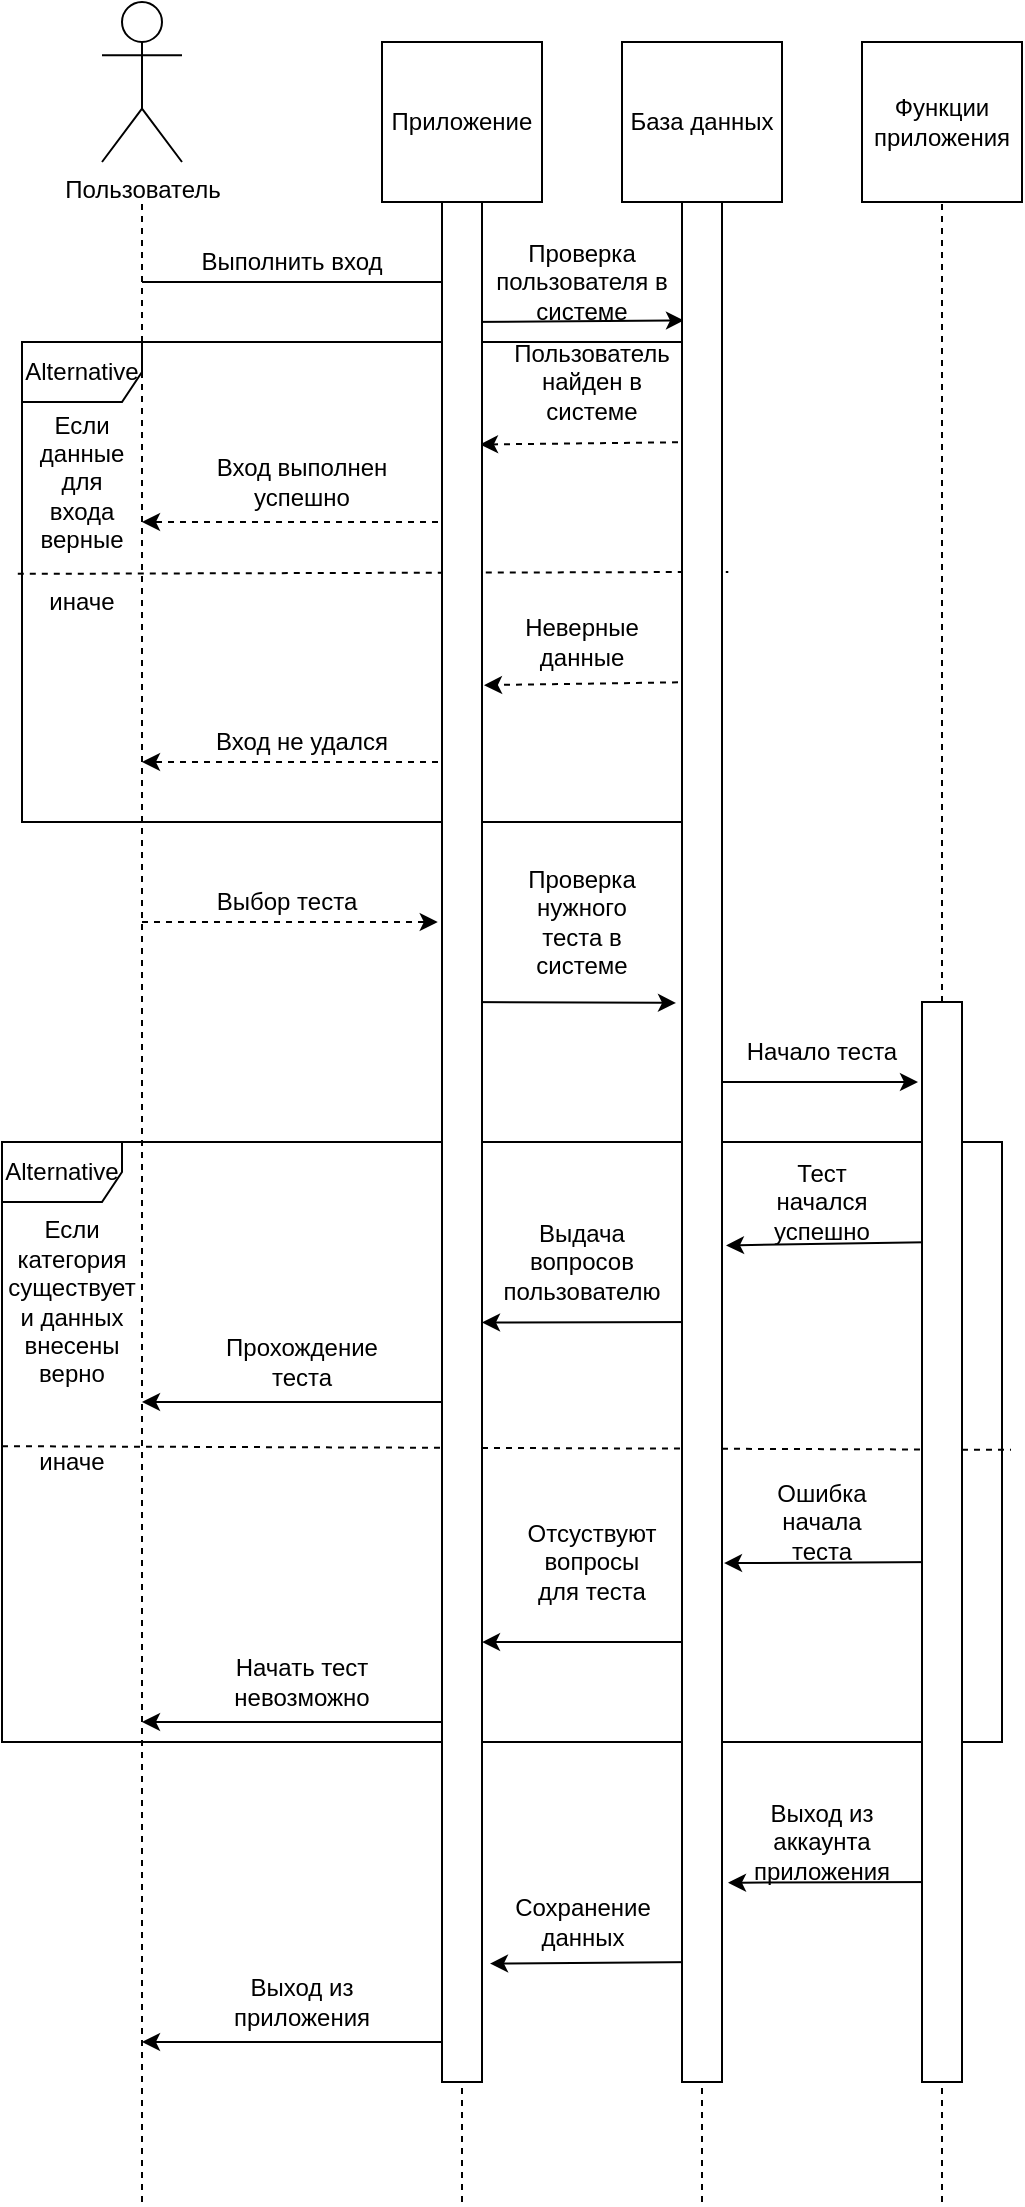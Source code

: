 <mxfile version="13.0.3" type="device"><diagram id="F00BWoBYVod1rhiGwKkq" name="Страница 1"><mxGraphModel dx="1086" dy="626" grid="0" gridSize="10" guides="1" tooltips="1" connect="1" arrows="1" fold="1" page="0" pageScale="1" pageWidth="827" pageHeight="1169" math="0" shadow="0"><root><mxCell id="0"/><mxCell id="1" parent="0"/><mxCell id="EuxojOusJTV3NIBRAuv4-1" value="Пользователь" style="shape=umlActor;verticalLabelPosition=bottom;labelBackgroundColor=#ffffff;verticalAlign=top;html=1;outlineConnect=0;" parent="1" vertex="1"><mxGeometry x="60" y="60" width="40" height="80" as="geometry"/></mxCell><mxCell id="EuxojOusJTV3NIBRAuv4-2" value="Приложение" style="whiteSpace=wrap;html=1;aspect=fixed;" parent="1" vertex="1"><mxGeometry x="200" y="80" width="80" height="80" as="geometry"/></mxCell><mxCell id="EuxojOusJTV3NIBRAuv4-3" value="База данных" style="whiteSpace=wrap;html=1;aspect=fixed;" parent="1" vertex="1"><mxGeometry x="320" y="80" width="80" height="80" as="geometry"/></mxCell><mxCell id="EuxojOusJTV3NIBRAuv4-4" value="Функции приложения" style="whiteSpace=wrap;html=1;aspect=fixed;" parent="1" vertex="1"><mxGeometry x="440" y="80" width="80" height="80" as="geometry"/></mxCell><mxCell id="EuxojOusJTV3NIBRAuv4-5" value="" style="endArrow=none;dashed=1;html=1;" parent="1" edge="1"><mxGeometry width="50" height="50" relative="1" as="geometry"><mxPoint x="80" y="1160" as="sourcePoint"/><mxPoint x="80" y="160" as="targetPoint"/></mxGeometry></mxCell><mxCell id="EuxojOusJTV3NIBRAuv4-8" value="" style="endArrow=none;dashed=1;html=1;" parent="1" edge="1"><mxGeometry width="50" height="50" relative="1" as="geometry"><mxPoint x="240" y="1160" as="sourcePoint"/><mxPoint x="240" y="160" as="targetPoint"/></mxGeometry></mxCell><mxCell id="EuxojOusJTV3NIBRAuv4-9" value="" style="endArrow=none;dashed=1;html=1;entryX=0.5;entryY=1;entryDx=0;entryDy=0;" parent="1" target="EuxojOusJTV3NIBRAuv4-3" edge="1"><mxGeometry width="50" height="50" relative="1" as="geometry"><mxPoint x="360" y="1160" as="sourcePoint"/><mxPoint x="250" y="170" as="targetPoint"/></mxGeometry></mxCell><mxCell id="EuxojOusJTV3NIBRAuv4-10" value="" style="endArrow=none;dashed=1;html=1;entryX=0.5;entryY=1;entryDx=0;entryDy=0;" parent="1" target="EuxojOusJTV3NIBRAuv4-4" edge="1"><mxGeometry width="50" height="50" relative="1" as="geometry"><mxPoint x="480" y="1160" as="sourcePoint"/><mxPoint x="370" y="170" as="targetPoint"/></mxGeometry></mxCell><mxCell id="EuxojOusJTV3NIBRAuv4-11" value="" style="endArrow=classic;html=1;" parent="1" edge="1"><mxGeometry width="50" height="50" relative="1" as="geometry"><mxPoint x="80" y="200" as="sourcePoint"/><mxPoint x="240" y="200" as="targetPoint"/></mxGeometry></mxCell><mxCell id="EuxojOusJTV3NIBRAuv4-13" value="Выполнить вход" style="text;html=1;strokeColor=none;fillColor=none;align=center;verticalAlign=middle;whiteSpace=wrap;rounded=0;" parent="1" vertex="1"><mxGeometry x="80" y="180" width="150" height="20" as="geometry"/></mxCell><mxCell id="EuxojOusJTV3NIBRAuv4-16" value="" style="endArrow=classic;html=1;entryX=0.05;entryY=0.063;entryDx=0;entryDy=0;entryPerimeter=0;" parent="1" target="EuxojOusJTV3NIBRAuv4-64" edge="1"><mxGeometry width="50" height="50" relative="1" as="geometry"><mxPoint x="240" y="220" as="sourcePoint"/><mxPoint x="346" y="222" as="targetPoint"/></mxGeometry></mxCell><mxCell id="EuxojOusJTV3NIBRAuv4-17" value="Проверка пользователя в системе" style="text;html=1;strokeColor=none;fillColor=none;align=center;verticalAlign=middle;whiteSpace=wrap;rounded=0;" parent="1" vertex="1"><mxGeometry x="235" y="190" width="130" height="20" as="geometry"/></mxCell><mxCell id="EuxojOusJTV3NIBRAuv4-18" value="" style="endArrow=classic;html=1;dashed=1;entryX=0.95;entryY=0.129;entryDx=0;entryDy=0;entryPerimeter=0;" parent="1" target="EuxojOusJTV3NIBRAuv4-63" edge="1"><mxGeometry width="50" height="50" relative="1" as="geometry"><mxPoint x="360" y="280" as="sourcePoint"/><mxPoint x="240" y="280" as="targetPoint"/></mxGeometry></mxCell><mxCell id="EuxojOusJTV3NIBRAuv4-19" value="Пользователь найден в системе" style="text;html=1;strokeColor=none;fillColor=none;align=center;verticalAlign=middle;whiteSpace=wrap;rounded=0;" parent="1" vertex="1"><mxGeometry x="255" y="240" width="100" height="20" as="geometry"/></mxCell><mxCell id="EuxojOusJTV3NIBRAuv4-21" value="Alternative" style="shape=umlFrame;whiteSpace=wrap;html=1;" parent="1" vertex="1"><mxGeometry x="20" y="230" width="350" height="240" as="geometry"/></mxCell><mxCell id="EuxojOusJTV3NIBRAuv4-22" value="Если данные для входа верные" style="text;html=1;strokeColor=none;fillColor=none;align=center;verticalAlign=middle;whiteSpace=wrap;rounded=0;" parent="1" vertex="1"><mxGeometry x="30" y="290" width="40" height="20" as="geometry"/></mxCell><mxCell id="EuxojOusJTV3NIBRAuv4-23" value="" style="endArrow=none;dashed=1;html=1;exitX=-0.006;exitY=0.483;exitDx=0;exitDy=0;exitPerimeter=0;entryX=1.009;entryY=0.479;entryDx=0;entryDy=0;entryPerimeter=0;" parent="1" source="EuxojOusJTV3NIBRAuv4-21" target="EuxojOusJTV3NIBRAuv4-21" edge="1"><mxGeometry width="50" height="50" relative="1" as="geometry"><mxPoint x="160" y="400" as="sourcePoint"/><mxPoint x="210" y="350" as="targetPoint"/></mxGeometry></mxCell><mxCell id="EuxojOusJTV3NIBRAuv4-24" value="иначе" style="text;html=1;strokeColor=none;fillColor=none;align=center;verticalAlign=middle;whiteSpace=wrap;rounded=0;" parent="1" vertex="1"><mxGeometry x="30" y="350" width="40" height="20" as="geometry"/></mxCell><mxCell id="EuxojOusJTV3NIBRAuv4-26" value="" style="endArrow=classic;html=1;dashed=1;" parent="1" edge="1"><mxGeometry width="50" height="50" relative="1" as="geometry"><mxPoint x="240" y="320" as="sourcePoint"/><mxPoint x="80" y="320" as="targetPoint"/></mxGeometry></mxCell><mxCell id="EuxojOusJTV3NIBRAuv4-27" value="Вход выполнен успешно" style="text;html=1;strokeColor=none;fillColor=none;align=center;verticalAlign=middle;whiteSpace=wrap;rounded=0;" parent="1" vertex="1"><mxGeometry x="100" y="290" width="120" height="20" as="geometry"/></mxCell><mxCell id="EuxojOusJTV3NIBRAuv4-28" value="" style="endArrow=classic;html=1;dashed=1;entryX=1.05;entryY=0.257;entryDx=0;entryDy=0;entryPerimeter=0;" parent="1" target="EuxojOusJTV3NIBRAuv4-63" edge="1"><mxGeometry width="50" height="50" relative="1" as="geometry"><mxPoint x="360" y="400" as="sourcePoint"/><mxPoint x="240" y="400" as="targetPoint"/></mxGeometry></mxCell><mxCell id="EuxojOusJTV3NIBRAuv4-29" value="Неверные данные" style="text;html=1;strokeColor=none;fillColor=none;align=center;verticalAlign=middle;whiteSpace=wrap;rounded=0;" parent="1" vertex="1"><mxGeometry x="280" y="370" width="40" height="20" as="geometry"/></mxCell><mxCell id="EuxojOusJTV3NIBRAuv4-30" value="" style="endArrow=classic;html=1;dashed=1;" parent="1" edge="1"><mxGeometry width="50" height="50" relative="1" as="geometry"><mxPoint x="240" y="440" as="sourcePoint"/><mxPoint x="80" y="440" as="targetPoint"/></mxGeometry></mxCell><mxCell id="EuxojOusJTV3NIBRAuv4-31" value="Вход не удался" style="text;html=1;strokeColor=none;fillColor=none;align=center;verticalAlign=middle;whiteSpace=wrap;rounded=0;" parent="1" vertex="1"><mxGeometry x="110" y="420" width="100" height="20" as="geometry"/></mxCell><mxCell id="EuxojOusJTV3NIBRAuv4-34" value="" style="endArrow=classic;html=1;entryX=-0.15;entryY=0.426;entryDx=0;entryDy=0;entryPerimeter=0;" parent="1" target="EuxojOusJTV3NIBRAuv4-64" edge="1"><mxGeometry width="50" height="50" relative="1" as="geometry"><mxPoint x="240" y="560" as="sourcePoint"/><mxPoint x="360" y="560" as="targetPoint"/></mxGeometry></mxCell><mxCell id="EuxojOusJTV3NIBRAuv4-35" value="Проверка нужного теста в системе" style="text;html=1;strokeColor=none;fillColor=none;align=center;verticalAlign=middle;whiteSpace=wrap;rounded=0;" parent="1" vertex="1"><mxGeometry x="275" y="510" width="50" height="20" as="geometry"/></mxCell><mxCell id="EuxojOusJTV3NIBRAuv4-37" value="" style="endArrow=classic;html=1;" parent="1" edge="1"><mxGeometry width="50" height="50" relative="1" as="geometry"><mxPoint x="360" y="600" as="sourcePoint"/><mxPoint x="468" y="600" as="targetPoint"/></mxGeometry></mxCell><mxCell id="EuxojOusJTV3NIBRAuv4-38" value="Начало теста" style="text;html=1;strokeColor=none;fillColor=none;align=center;verticalAlign=middle;whiteSpace=wrap;rounded=0;" parent="1" vertex="1"><mxGeometry x="380" y="575" width="80" height="20" as="geometry"/></mxCell><mxCell id="EuxojOusJTV3NIBRAuv4-39" value="Alternative" style="shape=umlFrame;whiteSpace=wrap;html=1;" parent="1" vertex="1"><mxGeometry x="10" y="630" width="500" height="300" as="geometry"/></mxCell><mxCell id="EuxojOusJTV3NIBRAuv4-40" value="Если категория существует и данных внесены верно" style="text;html=1;strokeColor=none;fillColor=none;align=center;verticalAlign=middle;whiteSpace=wrap;rounded=0;" parent="1" vertex="1"><mxGeometry x="30" y="690" width="30" height="40" as="geometry"/></mxCell><mxCell id="EuxojOusJTV3NIBRAuv4-41" value="" style="endArrow=none;dashed=1;html=1;exitX=0;exitY=0.507;exitDx=0;exitDy=0;exitPerimeter=0;entryX=1.009;entryY=0.513;entryDx=0;entryDy=0;entryPerimeter=0;" parent="1" source="EuxojOusJTV3NIBRAuv4-39" target="EuxojOusJTV3NIBRAuv4-39" edge="1"><mxGeometry width="50" height="50" relative="1" as="geometry"><mxPoint x="27.9" y="355.92" as="sourcePoint"/><mxPoint x="383.15" y="354.96" as="targetPoint"/></mxGeometry></mxCell><mxCell id="EuxojOusJTV3NIBRAuv4-42" value="иначе" style="text;html=1;strokeColor=none;fillColor=none;align=center;verticalAlign=middle;whiteSpace=wrap;rounded=0;" parent="1" vertex="1"><mxGeometry x="25" y="780" width="40" height="20" as="geometry"/></mxCell><mxCell id="EuxojOusJTV3NIBRAuv4-44" value="" style="endArrow=classic;html=1;entryX=1.1;entryY=0.555;entryDx=0;entryDy=0;entryPerimeter=0;" parent="1" target="EuxojOusJTV3NIBRAuv4-64" edge="1"><mxGeometry width="50" height="50" relative="1" as="geometry"><mxPoint x="480" y="680" as="sourcePoint"/><mxPoint x="360" y="680" as="targetPoint"/></mxGeometry></mxCell><mxCell id="EuxojOusJTV3NIBRAuv4-45" value="Тест начался успешно" style="text;html=1;strokeColor=none;fillColor=none;align=center;verticalAlign=middle;whiteSpace=wrap;rounded=0;" parent="1" vertex="1"><mxGeometry x="400" y="650" width="40" height="20" as="geometry"/></mxCell><mxCell id="EuxojOusJTV3NIBRAuv4-46" value="" style="endArrow=classic;html=1;entryX=1;entryY=0.596;entryDx=0;entryDy=0;entryPerimeter=0;" parent="1" target="EuxojOusJTV3NIBRAuv4-63" edge="1"><mxGeometry width="50" height="50" relative="1" as="geometry"><mxPoint x="360" y="720" as="sourcePoint"/><mxPoint x="240" y="720" as="targetPoint"/></mxGeometry></mxCell><mxCell id="EuxojOusJTV3NIBRAuv4-47" value="Выдача вопросов пользователю" style="text;html=1;strokeColor=none;fillColor=none;align=center;verticalAlign=middle;whiteSpace=wrap;rounded=0;" parent="1" vertex="1"><mxGeometry x="280" y="680" width="40" height="20" as="geometry"/></mxCell><mxCell id="EuxojOusJTV3NIBRAuv4-48" value="" style="endArrow=classic;html=1;" parent="1" edge="1"><mxGeometry width="50" height="50" relative="1" as="geometry"><mxPoint x="240" y="760" as="sourcePoint"/><mxPoint x="80" y="760" as="targetPoint"/></mxGeometry></mxCell><mxCell id="EuxojOusJTV3NIBRAuv4-49" value="Прохождение теста" style="text;html=1;strokeColor=none;fillColor=none;align=center;verticalAlign=middle;whiteSpace=wrap;rounded=0;" parent="1" vertex="1"><mxGeometry x="140" y="730" width="40" height="20" as="geometry"/></mxCell><mxCell id="EuxojOusJTV3NIBRAuv4-50" value="" style="endArrow=classic;html=1;entryX=1.05;entryY=0.724;entryDx=0;entryDy=0;entryPerimeter=0;" parent="1" target="EuxojOusJTV3NIBRAuv4-64" edge="1"><mxGeometry width="50" height="50" relative="1" as="geometry"><mxPoint x="480" y="840" as="sourcePoint"/><mxPoint x="369" y="837" as="targetPoint"/></mxGeometry></mxCell><mxCell id="EuxojOusJTV3NIBRAuv4-51" value="Ошибка начала теста" style="text;html=1;strokeColor=none;fillColor=none;align=center;verticalAlign=middle;whiteSpace=wrap;rounded=0;" parent="1" vertex="1"><mxGeometry x="390" y="810" width="60" height="20" as="geometry"/></mxCell><mxCell id="EuxojOusJTV3NIBRAuv4-52" value="" style="endArrow=classic;html=1;entryX=1;entryY=0.766;entryDx=0;entryDy=0;entryPerimeter=0;" parent="1" target="EuxojOusJTV3NIBRAuv4-63" edge="1"><mxGeometry width="50" height="50" relative="1" as="geometry"><mxPoint x="360" y="880" as="sourcePoint"/><mxPoint x="240" y="880" as="targetPoint"/></mxGeometry></mxCell><mxCell id="EuxojOusJTV3NIBRAuv4-53" value="Отсуствуют вопросы для теста" style="text;html=1;strokeColor=none;fillColor=none;align=center;verticalAlign=middle;whiteSpace=wrap;rounded=0;" parent="1" vertex="1"><mxGeometry x="285" y="830" width="40" height="20" as="geometry"/></mxCell><mxCell id="EuxojOusJTV3NIBRAuv4-54" value="" style="endArrow=classic;html=1;" parent="1" edge="1"><mxGeometry width="50" height="50" relative="1" as="geometry"><mxPoint x="240" y="920" as="sourcePoint"/><mxPoint x="80" y="920" as="targetPoint"/></mxGeometry></mxCell><mxCell id="EuxojOusJTV3NIBRAuv4-55" value="Начать тест невозможно" style="text;html=1;strokeColor=none;fillColor=none;align=center;verticalAlign=middle;whiteSpace=wrap;rounded=0;" parent="1" vertex="1"><mxGeometry x="140" y="890" width="40" height="20" as="geometry"/></mxCell><mxCell id="EuxojOusJTV3NIBRAuv4-56" value="" style="endArrow=classic;html=1;entryX=1.2;entryY=0.937;entryDx=0;entryDy=0;entryPerimeter=0;" parent="1" target="EuxojOusJTV3NIBRAuv4-63" edge="1"><mxGeometry width="50" height="50" relative="1" as="geometry"><mxPoint x="360" y="1040" as="sourcePoint"/><mxPoint x="240" y="1040" as="targetPoint"/></mxGeometry></mxCell><mxCell id="EuxojOusJTV3NIBRAuv4-57" value="Сохранение данных" style="text;html=1;strokeColor=none;fillColor=none;align=center;verticalAlign=middle;whiteSpace=wrap;rounded=0;" parent="1" vertex="1"><mxGeometry x="262.5" y="1010" width="75" height="20" as="geometry"/></mxCell><mxCell id="EuxojOusJTV3NIBRAuv4-58" value="" style="endArrow=classic;html=1;entryX=1.15;entryY=0.894;entryDx=0;entryDy=0;entryPerimeter=0;" parent="1" target="EuxojOusJTV3NIBRAuv4-64" edge="1"><mxGeometry width="50" height="50" relative="1" as="geometry"><mxPoint x="480" y="1000" as="sourcePoint"/><mxPoint x="360" y="1000" as="targetPoint"/></mxGeometry></mxCell><mxCell id="EuxojOusJTV3NIBRAuv4-59" value="Выход из аккаунта приложения" style="text;html=1;strokeColor=none;fillColor=none;align=center;verticalAlign=middle;whiteSpace=wrap;rounded=0;" parent="1" vertex="1"><mxGeometry x="400" y="970" width="40" height="20" as="geometry"/></mxCell><mxCell id="EuxojOusJTV3NIBRAuv4-60" value="" style="endArrow=classic;html=1;" parent="1" edge="1"><mxGeometry width="50" height="50" relative="1" as="geometry"><mxPoint x="240" y="1080" as="sourcePoint"/><mxPoint x="80" y="1080" as="targetPoint"/></mxGeometry></mxCell><mxCell id="EuxojOusJTV3NIBRAuv4-62" value="Выход из приложения" style="text;html=1;strokeColor=none;fillColor=none;align=center;verticalAlign=middle;whiteSpace=wrap;rounded=0;" parent="1" vertex="1"><mxGeometry x="140" y="1050" width="40" height="20" as="geometry"/></mxCell><mxCell id="EuxojOusJTV3NIBRAuv4-63" value="" style="rounded=0;whiteSpace=wrap;html=1;" parent="1" vertex="1"><mxGeometry x="230" y="160" width="20" height="940" as="geometry"/></mxCell><mxCell id="EuxojOusJTV3NIBRAuv4-64" value="" style="rounded=0;whiteSpace=wrap;html=1;" parent="1" vertex="1"><mxGeometry x="350" y="160" width="20" height="940" as="geometry"/></mxCell><mxCell id="EuxojOusJTV3NIBRAuv4-65" value="" style="rounded=0;whiteSpace=wrap;html=1;" parent="1" vertex="1"><mxGeometry x="470" y="560" width="20" height="540" as="geometry"/></mxCell><mxCell id="EuxojOusJTV3NIBRAuv4-33" value="Выбор теста" style="text;html=1;strokeColor=none;fillColor=none;align=center;verticalAlign=middle;whiteSpace=wrap;rounded=0;" parent="1" vertex="1"><mxGeometry x="100" y="500" width="105" height="20" as="geometry"/></mxCell><mxCell id="EuxojOusJTV3NIBRAuv4-67" value="" style="endArrow=classic;html=1;dashed=1;entryX=-0.106;entryY=0.383;entryDx=0;entryDy=0;entryPerimeter=0;" parent="1" target="EuxojOusJTV3NIBRAuv4-63" edge="1"><mxGeometry width="50" height="50" relative="1" as="geometry"><mxPoint x="80" y="520" as="sourcePoint"/><mxPoint x="190" y="540" as="targetPoint"/></mxGeometry></mxCell></root></mxGraphModel></diagram></mxfile>